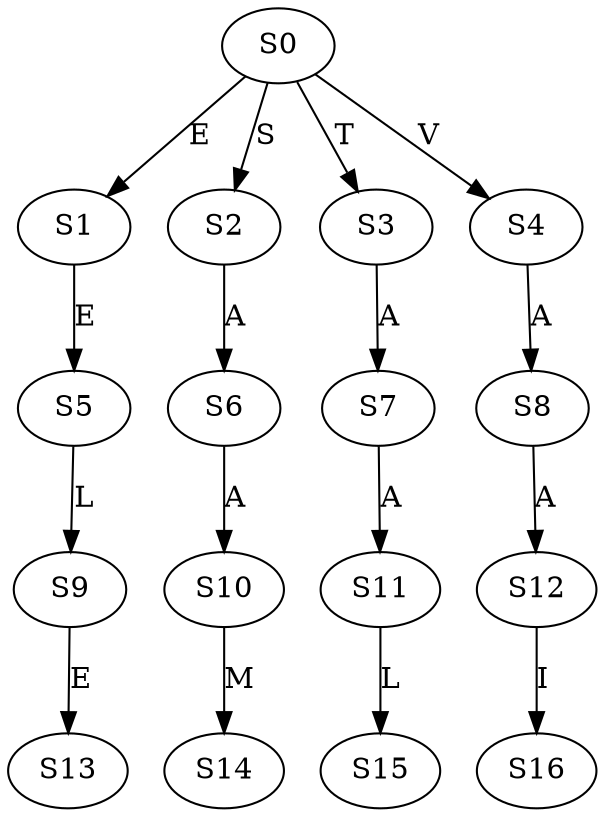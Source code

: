 strict digraph  {
	S0 -> S1 [ label = E ];
	S0 -> S2 [ label = S ];
	S0 -> S3 [ label = T ];
	S0 -> S4 [ label = V ];
	S1 -> S5 [ label = E ];
	S2 -> S6 [ label = A ];
	S3 -> S7 [ label = A ];
	S4 -> S8 [ label = A ];
	S5 -> S9 [ label = L ];
	S6 -> S10 [ label = A ];
	S7 -> S11 [ label = A ];
	S8 -> S12 [ label = A ];
	S9 -> S13 [ label = E ];
	S10 -> S14 [ label = M ];
	S11 -> S15 [ label = L ];
	S12 -> S16 [ label = I ];
}
